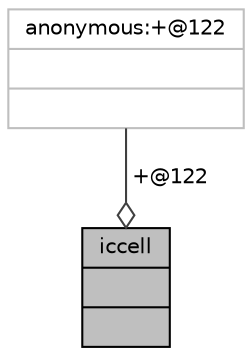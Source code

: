 digraph "iccell"
{
 // INTERACTIVE_SVG=YES
  bgcolor="transparent";
  edge [fontname="Helvetica",fontsize="10",labelfontname="Helvetica",labelfontsize="10"];
  node [fontname="Helvetica",fontsize="10",shape=record];
  Node104 [label="{iccell\n||}",height=0.2,width=0.4,color="black", fillcolor="grey75", style="filled", fontcolor="black"];
  Node105 -> Node104 [color="grey25",fontsize="10",style="solid",label=" +@122" ,arrowhead="odiamond",fontname="Helvetica"];
  Node105 [label="{anonymous:+@122\n||}",height=0.2,width=0.4,color="grey75"];
}
